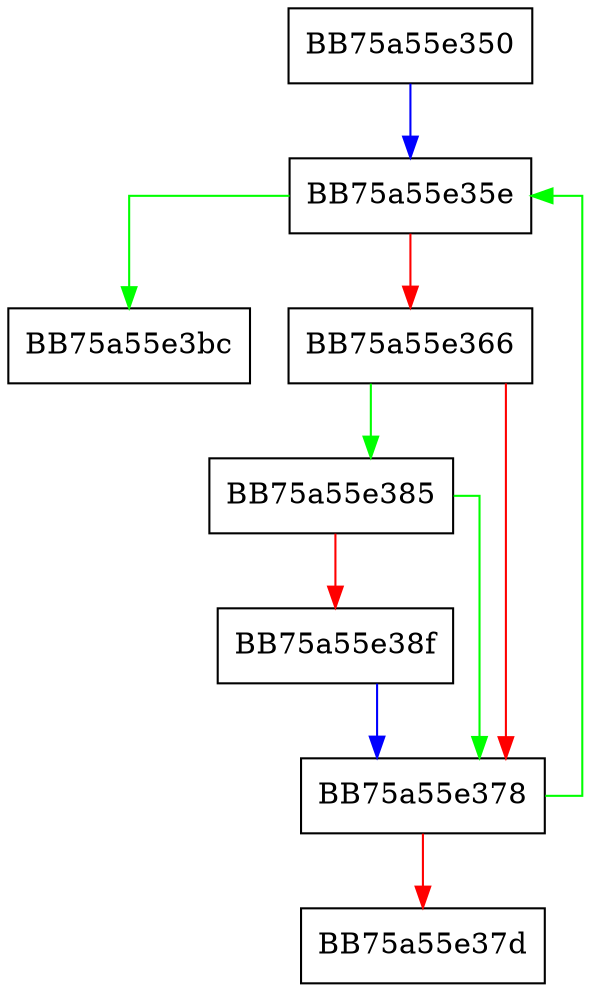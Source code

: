 digraph Decrypt {
  node [shape="box"];
  graph [splines=ortho];
  BB75a55e350 -> BB75a55e35e [color="blue"];
  BB75a55e35e -> BB75a55e3bc [color="green"];
  BB75a55e35e -> BB75a55e366 [color="red"];
  BB75a55e366 -> BB75a55e385 [color="green"];
  BB75a55e366 -> BB75a55e378 [color="red"];
  BB75a55e378 -> BB75a55e35e [color="green"];
  BB75a55e378 -> BB75a55e37d [color="red"];
  BB75a55e385 -> BB75a55e378 [color="green"];
  BB75a55e385 -> BB75a55e38f [color="red"];
  BB75a55e38f -> BB75a55e378 [color="blue"];
}